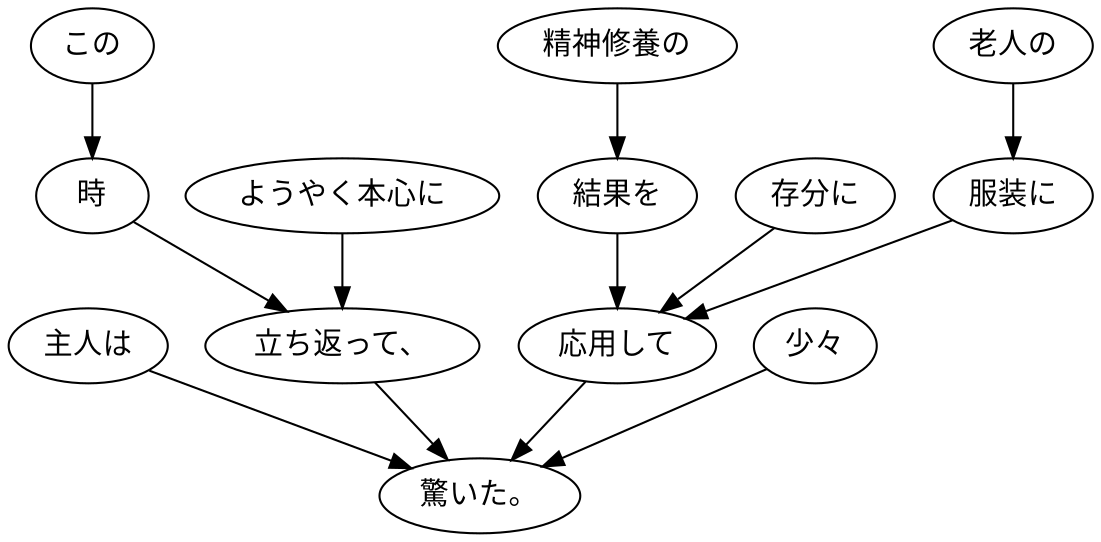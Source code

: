 digraph graph5929 {
	node0 [label="主人は"];
	node1 [label="この"];
	node2 [label="時"];
	node3 [label="ようやく本心に"];
	node4 [label="立ち返って、"];
	node5 [label="精神修養の"];
	node6 [label="結果を"];
	node7 [label="存分に"];
	node8 [label="老人の"];
	node9 [label="服装に"];
	node10 [label="応用して"];
	node11 [label="少々"];
	node12 [label="驚いた。"];
	node0 -> node12;
	node1 -> node2;
	node2 -> node4;
	node3 -> node4;
	node4 -> node12;
	node5 -> node6;
	node6 -> node10;
	node7 -> node10;
	node8 -> node9;
	node9 -> node10;
	node10 -> node12;
	node11 -> node12;
}
